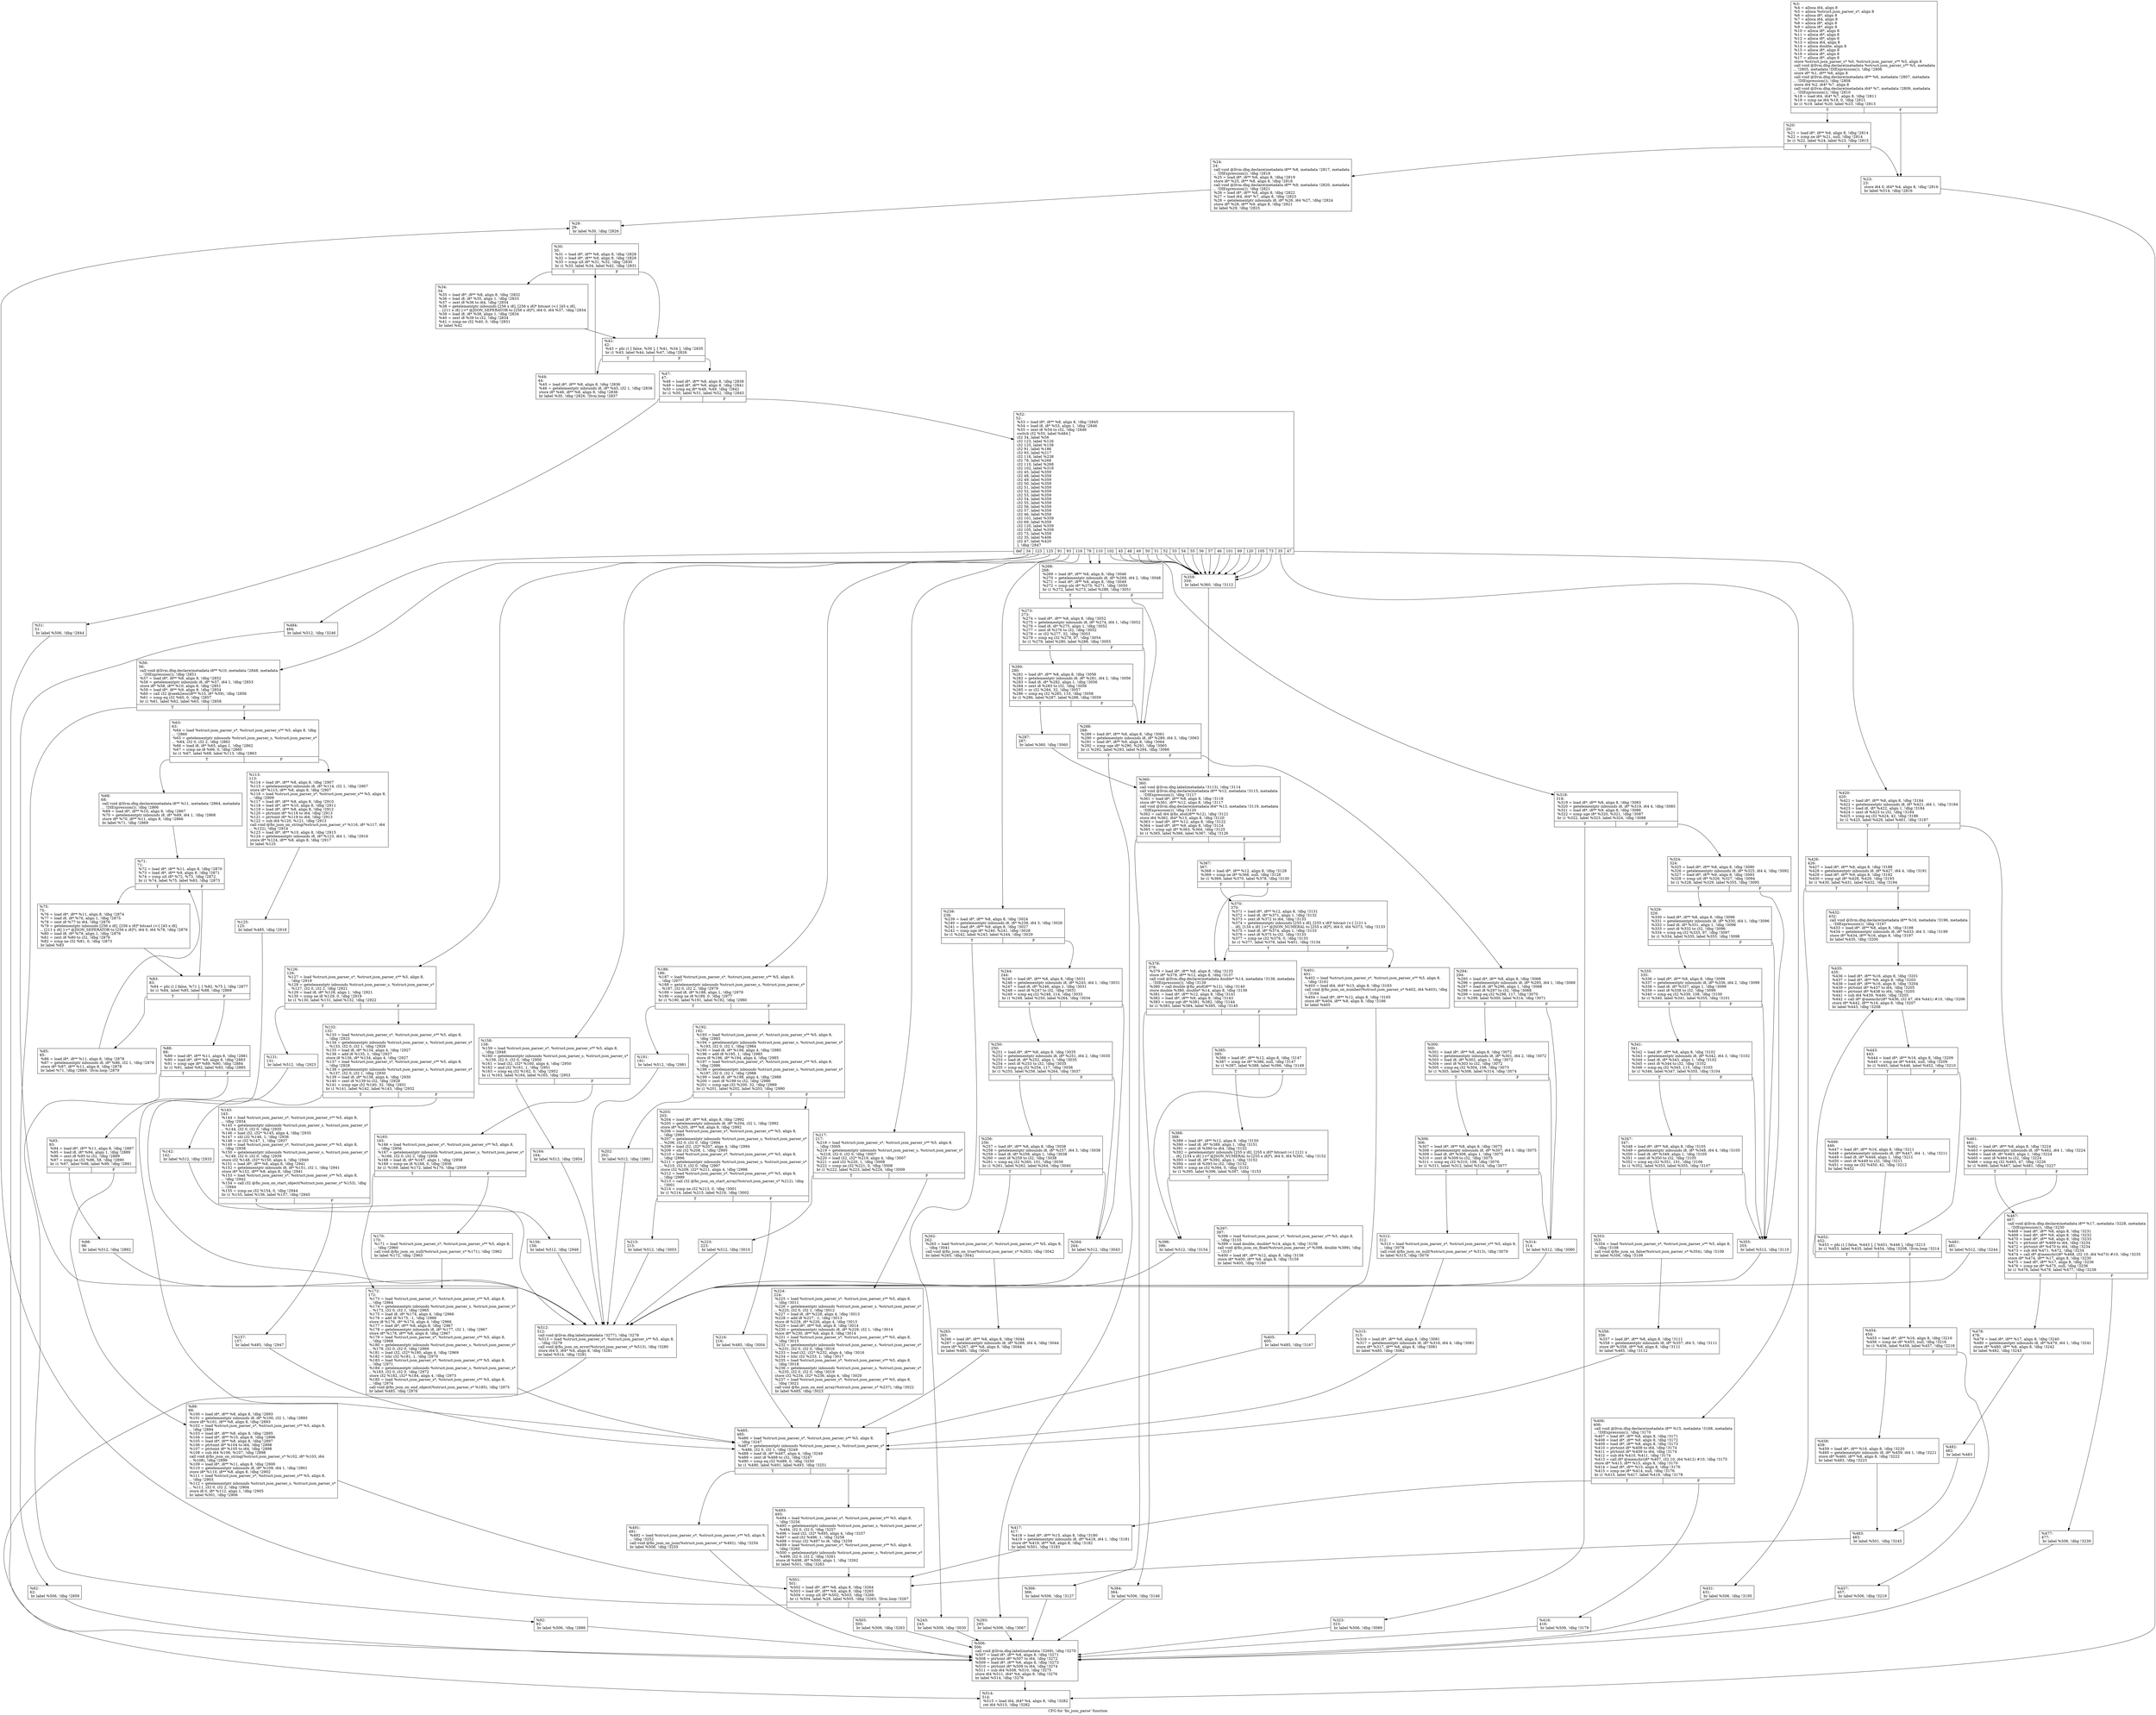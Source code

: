 digraph "CFG for 'fio_json_parse' function" {
	label="CFG for 'fio_json_parse' function";

	Node0x556851e966c0 [shape=record,label="{%3:\l  %4 = alloca i64, align 8\l  %5 = alloca %struct.json_parser_s*, align 8\l  %6 = alloca i8*, align 8\l  %7 = alloca i64, align 8\l  %8 = alloca i8*, align 8\l  %9 = alloca i8*, align 8\l  %10 = alloca i8*, align 8\l  %11 = alloca i8*, align 8\l  %12 = alloca i8*, align 8\l  %13 = alloca i64, align 8\l  %14 = alloca double, align 8\l  %15 = alloca i8*, align 8\l  %16 = alloca i8*, align 8\l  %17 = alloca i8*, align 8\l  store %struct.json_parser_s* %0, %struct.json_parser_s** %5, align 8\l  call void @llvm.dbg.declare(metadata %struct.json_parser_s** %5, metadata\l... !2805, metadata !DIExpression()), !dbg !2806\l  store i8* %1, i8** %6, align 8\l  call void @llvm.dbg.declare(metadata i8** %6, metadata !2807, metadata\l... !DIExpression()), !dbg !2808\l  store i64 %2, i64* %7, align 8\l  call void @llvm.dbg.declare(metadata i64* %7, metadata !2809, metadata\l... !DIExpression()), !dbg !2810\l  %18 = load i64, i64* %7, align 8, !dbg !2811\l  %19 = icmp ne i64 %18, 0, !dbg !2811\l  br i1 %19, label %20, label %23, !dbg !2813\l|{<s0>T|<s1>F}}"];
	Node0x556851e966c0:s0 -> Node0x556851e99060;
	Node0x556851e966c0:s1 -> Node0x556851e990b0;
	Node0x556851e99060 [shape=record,label="{%20:\l20:                                               \l  %21 = load i8*, i8** %6, align 8, !dbg !2814\l  %22 = icmp ne i8* %21, null, !dbg !2814\l  br i1 %22, label %24, label %23, !dbg !2815\l|{<s0>T|<s1>F}}"];
	Node0x556851e99060:s0 -> Node0x556851e99100;
	Node0x556851e99060:s1 -> Node0x556851e990b0;
	Node0x556851e990b0 [shape=record,label="{%23:\l23:                                               \l  store i64 0, i64* %4, align 8, !dbg !2816\l  br label %514, !dbg !2816\l}"];
	Node0x556851e990b0 -> Node0x556851e9b5e0;
	Node0x556851e99100 [shape=record,label="{%24:\l24:                                               \l  call void @llvm.dbg.declare(metadata i8** %8, metadata !2817, metadata\l... !DIExpression()), !dbg !2818\l  %25 = load i8*, i8** %6, align 8, !dbg !2819\l  store i8* %25, i8** %8, align 8, !dbg !2818\l  call void @llvm.dbg.declare(metadata i8** %9, metadata !2820, metadata\l... !DIExpression()), !dbg !2821\l  %26 = load i8*, i8** %8, align 8, !dbg !2822\l  %27 = load i64, i64* %7, align 8, !dbg !2823\l  %28 = getelementptr inbounds i8, i8* %26, i64 %27, !dbg !2824\l  store i8* %28, i8** %9, align 8, !dbg !2821\l  br label %29, !dbg !2825\l}"];
	Node0x556851e99100 -> Node0x556851e99150;
	Node0x556851e99150 [shape=record,label="{%29:\l29:                                               \l  br label %30, !dbg !2826\l}"];
	Node0x556851e99150 -> Node0x556851e991a0;
	Node0x556851e991a0 [shape=record,label="{%30:\l30:                                               \l  %31 = load i8*, i8** %8, align 8, !dbg !2828\l  %32 = load i8*, i8** %9, align 8, !dbg !2829\l  %33 = icmp ult i8* %31, %32, !dbg !2830\l  br i1 %33, label %34, label %42, !dbg !2831\l|{<s0>T|<s1>F}}"];
	Node0x556851e991a0:s0 -> Node0x556851e991f0;
	Node0x556851e991a0:s1 -> Node0x556851e99240;
	Node0x556851e991f0 [shape=record,label="{%34:\l34:                                               \l  %35 = load i8*, i8** %8, align 8, !dbg !2832\l  %36 = load i8, i8* %35, align 1, !dbg !2833\l  %37 = zext i8 %36 to i64, !dbg !2834\l  %38 = getelementptr inbounds [256 x i8], [256 x i8]* bitcast (\<\{ [45 x i8],\l... [211 x i8] \}\>* @JSON_SEPERATOR to [256 x i8]*), i64 0, i64 %37, !dbg !2834\l  %39 = load i8, i8* %38, align 1, !dbg !2834\l  %40 = zext i8 %39 to i32, !dbg !2834\l  %41 = icmp ne i32 %40, 0, !dbg !2831\l  br label %42\l}"];
	Node0x556851e991f0 -> Node0x556851e99240;
	Node0x556851e99240 [shape=record,label="{%42:\l42:                                               \l  %43 = phi i1 [ false, %30 ], [ %41, %34 ], !dbg !2835\l  br i1 %43, label %44, label %47, !dbg !2826\l|{<s0>T|<s1>F}}"];
	Node0x556851e99240:s0 -> Node0x556851e99290;
	Node0x556851e99240:s1 -> Node0x556851e992e0;
	Node0x556851e99290 [shape=record,label="{%44:\l44:                                               \l  %45 = load i8*, i8** %8, align 8, !dbg !2836\l  %46 = getelementptr inbounds i8, i8* %45, i32 1, !dbg !2836\l  store i8* %46, i8** %8, align 8, !dbg !2836\l  br label %30, !dbg !2826, !llvm.loop !2837\l}"];
	Node0x556851e99290 -> Node0x556851e991a0;
	Node0x556851e992e0 [shape=record,label="{%47:\l47:                                               \l  %48 = load i8*, i8** %8, align 8, !dbg !2839\l  %49 = load i8*, i8** %9, align 8, !dbg !2841\l  %50 = icmp eq i8* %48, %49, !dbg !2842\l  br i1 %50, label %51, label %52, !dbg !2843\l|{<s0>T|<s1>F}}"];
	Node0x556851e992e0:s0 -> Node0x556851e99330;
	Node0x556851e992e0:s1 -> Node0x556851e99380;
	Node0x556851e99330 [shape=record,label="{%51:\l51:                                               \l  br label %506, !dbg !2844\l}"];
	Node0x556851e99330 -> Node0x556851e9b540;
	Node0x556851e99380 [shape=record,label="{%52:\l52:                                               \l  %53 = load i8*, i8** %8, align 8, !dbg !2845\l  %54 = load i8, i8* %53, align 1, !dbg !2846\l  %55 = zext i8 %54 to i32, !dbg !2846\l  switch i32 %55, label %484 [\l    i32 34, label %56\l    i32 123, label %126\l    i32 125, label %158\l    i32 91, label %186\l    i32 93, label %217\l    i32 116, label %238\l    i32 78, label %268\l    i32 110, label %268\l    i32 102, label %318\l    i32 45, label %359\l    i32 48, label %359\l    i32 49, label %359\l    i32 50, label %359\l    i32 51, label %359\l    i32 52, label %359\l    i32 53, label %359\l    i32 54, label %359\l    i32 55, label %359\l    i32 56, label %359\l    i32 57, label %359\l    i32 46, label %359\l    i32 101, label %359\l    i32 69, label %359\l    i32 120, label %359\l    i32 105, label %359\l    i32 73, label %359\l    i32 35, label %406\l    i32 47, label %420\l  ], !dbg !2847\l|{<s0>def|<s1>34|<s2>123|<s3>125|<s4>91|<s5>93|<s6>116|<s7>78|<s8>110|<s9>102|<s10>45|<s11>48|<s12>49|<s13>50|<s14>51|<s15>52|<s16>53|<s17>54|<s18>55|<s19>56|<s20>57|<s21>46|<s22>101|<s23>69|<s24>120|<s25>105|<s26>73|<s27>35|<s28>47}}"];
	Node0x556851e99380:s0 -> Node0x556851e9b360;
	Node0x556851e99380:s1 -> Node0x556851e993d0;
	Node0x556851e99380:s2 -> Node0x556851e99880;
	Node0x556851e99380:s3 -> Node0x556851e99ab0;
	Node0x556851e99380:s4 -> Node0x556851e99c40;
	Node0x556851e99380:s5 -> Node0x556851e99e70;
	Node0x556851e99380:s6 -> Node0x556851e99f60;
	Node0x556851e99380:s7 -> Node0x556851e9a1e0;
	Node0x556851e99380:s8 -> Node0x556851e9a1e0;
	Node0x556851e99380:s9 -> Node0x556851e9a5a0;
	Node0x556851e99380:s10 -> Node0x556851e9a8c0;
	Node0x556851e99380:s11 -> Node0x556851e9a8c0;
	Node0x556851e99380:s12 -> Node0x556851e9a8c0;
	Node0x556851e99380:s13 -> Node0x556851e9a8c0;
	Node0x556851e99380:s14 -> Node0x556851e9a8c0;
	Node0x556851e99380:s15 -> Node0x556851e9a8c0;
	Node0x556851e99380:s16 -> Node0x556851e9a8c0;
	Node0x556851e99380:s17 -> Node0x556851e9a8c0;
	Node0x556851e99380:s18 -> Node0x556851e9a8c0;
	Node0x556851e99380:s19 -> Node0x556851e9a8c0;
	Node0x556851e99380:s20 -> Node0x556851e9a8c0;
	Node0x556851e99380:s21 -> Node0x556851e9a8c0;
	Node0x556851e99380:s22 -> Node0x556851e9a8c0;
	Node0x556851e99380:s23 -> Node0x556851e9a8c0;
	Node0x556851e99380:s24 -> Node0x556851e9a8c0;
	Node0x556851e99380:s25 -> Node0x556851e9a8c0;
	Node0x556851e99380:s26 -> Node0x556851e9a8c0;
	Node0x556851e99380:s27 -> Node0x556851e9acd0;
	Node0x556851e99380:s28 -> Node0x556851e9adc0;
	Node0x556851e993d0 [shape=record,label="{%56:\l56:                                               \l  call void @llvm.dbg.declare(metadata i8** %10, metadata !2848, metadata\l... !DIExpression()), !dbg !2851\l  %57 = load i8*, i8** %8, align 8, !dbg !2852\l  %58 = getelementptr inbounds i8, i8* %57, i64 1, !dbg !2853\l  store i8* %58, i8** %10, align 8, !dbg !2851\l  %59 = load i8*, i8** %9, align 8, !dbg !2854\l  %60 = call i32 @seek2eos(i8** %10, i8* %59), !dbg !2856\l  %61 = icmp eq i32 %60, 0, !dbg !2857\l  br i1 %61, label %62, label %63, !dbg !2858\l|{<s0>T|<s1>F}}"];
	Node0x556851e993d0:s0 -> Node0x556851e99420;
	Node0x556851e993d0:s1 -> Node0x556851e99470;
	Node0x556851e99420 [shape=record,label="{%62:\l62:                                               \l  br label %506, !dbg !2859\l}"];
	Node0x556851e99420 -> Node0x556851e9b540;
	Node0x556851e99470 [shape=record,label="{%63:\l63:                                               \l  %64 = load %struct.json_parser_s*, %struct.json_parser_s** %5, align 8, !dbg\l... !2860\l  %65 = getelementptr inbounds %struct.json_parser_s, %struct.json_parser_s*\l... %64, i32 0, i32 2, !dbg !2862\l  %66 = load i8, i8* %65, align 1, !dbg !2862\l  %67 = icmp ne i8 %66, 0, !dbg !2860\l  br i1 %67, label %68, label %113, !dbg !2863\l|{<s0>T|<s1>F}}"];
	Node0x556851e99470:s0 -> Node0x556851e994c0;
	Node0x556851e99470:s1 -> Node0x556851e997e0;
	Node0x556851e994c0 [shape=record,label="{%68:\l68:                                               \l  call void @llvm.dbg.declare(metadata i8** %11, metadata !2864, metadata\l... !DIExpression()), !dbg !2866\l  %69 = load i8*, i8** %10, align 8, !dbg !2867\l  %70 = getelementptr inbounds i8, i8* %69, i64 1, !dbg !2868\l  store i8* %70, i8** %11, align 8, !dbg !2866\l  br label %71, !dbg !2869\l}"];
	Node0x556851e994c0 -> Node0x556851e99510;
	Node0x556851e99510 [shape=record,label="{%71:\l71:                                               \l  %72 = load i8*, i8** %11, align 8, !dbg !2870\l  %73 = load i8*, i8** %9, align 8, !dbg !2871\l  %74 = icmp ult i8* %72, %73, !dbg !2872\l  br i1 %74, label %75, label %83, !dbg !2873\l|{<s0>T|<s1>F}}"];
	Node0x556851e99510:s0 -> Node0x556851e99560;
	Node0x556851e99510:s1 -> Node0x556851e995b0;
	Node0x556851e99560 [shape=record,label="{%75:\l75:                                               \l  %76 = load i8*, i8** %11, align 8, !dbg !2874\l  %77 = load i8, i8* %76, align 1, !dbg !2875\l  %78 = zext i8 %77 to i64, !dbg !2876\l  %79 = getelementptr inbounds [256 x i8], [256 x i8]* bitcast (\<\{ [45 x i8],\l... [211 x i8] \}\>* @JSON_SEPERATOR to [256 x i8]*), i64 0, i64 %78, !dbg !2876\l  %80 = load i8, i8* %79, align 1, !dbg !2876\l  %81 = zext i8 %80 to i32, !dbg !2876\l  %82 = icmp ne i32 %81, 0, !dbg !2873\l  br label %83\l}"];
	Node0x556851e99560 -> Node0x556851e995b0;
	Node0x556851e995b0 [shape=record,label="{%83:\l83:                                               \l  %84 = phi i1 [ false, %71 ], [ %82, %75 ], !dbg !2877\l  br i1 %84, label %85, label %88, !dbg !2869\l|{<s0>T|<s1>F}}"];
	Node0x556851e995b0:s0 -> Node0x556851e99600;
	Node0x556851e995b0:s1 -> Node0x556851e99650;
	Node0x556851e99600 [shape=record,label="{%85:\l85:                                               \l  %86 = load i8*, i8** %11, align 8, !dbg !2878\l  %87 = getelementptr inbounds i8, i8* %86, i32 1, !dbg !2878\l  store i8* %87, i8** %11, align 8, !dbg !2878\l  br label %71, !dbg !2869, !llvm.loop !2879\l}"];
	Node0x556851e99600 -> Node0x556851e99510;
	Node0x556851e99650 [shape=record,label="{%88:\l88:                                               \l  %89 = load i8*, i8** %11, align 8, !dbg !2881\l  %90 = load i8*, i8** %9, align 8, !dbg !2883\l  %91 = icmp uge i8* %89, %90, !dbg !2884\l  br i1 %91, label %92, label %93, !dbg !2885\l|{<s0>T|<s1>F}}"];
	Node0x556851e99650:s0 -> Node0x556851e996a0;
	Node0x556851e99650:s1 -> Node0x556851e996f0;
	Node0x556851e996a0 [shape=record,label="{%92:\l92:                                               \l  br label %506, !dbg !2886\l}"];
	Node0x556851e996a0 -> Node0x556851e9b540;
	Node0x556851e996f0 [shape=record,label="{%93:\l93:                                               \l  %94 = load i8*, i8** %11, align 8, !dbg !2887\l  %95 = load i8, i8* %94, align 1, !dbg !2889\l  %96 = zext i8 %95 to i32, !dbg !2889\l  %97 = icmp ne i32 %96, 58, !dbg !2890\l  br i1 %97, label %98, label %99, !dbg !2891\l|{<s0>T|<s1>F}}"];
	Node0x556851e996f0:s0 -> Node0x556851e99740;
	Node0x556851e996f0:s1 -> Node0x556851e99790;
	Node0x556851e99740 [shape=record,label="{%98:\l98:                                               \l  br label %512, !dbg !2892\l}"];
	Node0x556851e99740 -> Node0x556851e9b590;
	Node0x556851e99790 [shape=record,label="{%99:\l99:                                               \l  %100 = load i8*, i8** %8, align 8, !dbg !2893\l  %101 = getelementptr inbounds i8, i8* %100, i32 1, !dbg !2893\l  store i8* %101, i8** %8, align 8, !dbg !2893\l  %102 = load %struct.json_parser_s*, %struct.json_parser_s** %5, align 8,\l... !dbg !2894\l  %103 = load i8*, i8** %8, align 8, !dbg !2895\l  %104 = load i8*, i8** %10, align 8, !dbg !2896\l  %105 = load i8*, i8** %8, align 8, !dbg !2897\l  %106 = ptrtoint i8* %104 to i64, !dbg !2898\l  %107 = ptrtoint i8* %105 to i64, !dbg !2898\l  %108 = sub i64 %106, %107, !dbg !2898\l  call void @fio_json_on_string(%struct.json_parser_s* %102, i8* %103, i64\l... %108), !dbg !2899\l  %109 = load i8*, i8** %11, align 8, !dbg !2900\l  %110 = getelementptr inbounds i8, i8* %109, i64 1, !dbg !2901\l  store i8* %110, i8** %8, align 8, !dbg !2902\l  %111 = load %struct.json_parser_s*, %struct.json_parser_s** %5, align 8,\l... !dbg !2903\l  %112 = getelementptr inbounds %struct.json_parser_s, %struct.json_parser_s*\l... %111, i32 0, i32 2, !dbg !2904\l  store i8 0, i8* %112, align 1, !dbg !2905\l  br label %501, !dbg !2906\l}"];
	Node0x556851e99790 -> Node0x556851e9b4a0;
	Node0x556851e997e0 [shape=record,label="{%113:\l113:                                              \l  %114 = load i8*, i8** %8, align 8, !dbg !2907\l  %115 = getelementptr inbounds i8, i8* %114, i32 1, !dbg !2907\l  store i8* %115, i8** %8, align 8, !dbg !2907\l  %116 = load %struct.json_parser_s*, %struct.json_parser_s** %5, align 8,\l... !dbg !2909\l  %117 = load i8*, i8** %8, align 8, !dbg !2910\l  %118 = load i8*, i8** %10, align 8, !dbg !2911\l  %119 = load i8*, i8** %8, align 8, !dbg !2912\l  %120 = ptrtoint i8* %118 to i64, !dbg !2913\l  %121 = ptrtoint i8* %119 to i64, !dbg !2913\l  %122 = sub i64 %120, %121, !dbg !2913\l  call void @fio_json_on_string(%struct.json_parser_s* %116, i8* %117, i64\l... %122), !dbg !2914\l  %123 = load i8*, i8** %10, align 8, !dbg !2915\l  %124 = getelementptr inbounds i8, i8* %123, i64 1, !dbg !2916\l  store i8* %124, i8** %8, align 8, !dbg !2917\l  br label %125\l}"];
	Node0x556851e997e0 -> Node0x556851e99830;
	Node0x556851e99830 [shape=record,label="{%125:\l125:                                              \l  br label %485, !dbg !2918\l}"];
	Node0x556851e99830 -> Node0x556851e9b3b0;
	Node0x556851e99880 [shape=record,label="{%126:\l126:                                              \l  %127 = load %struct.json_parser_s*, %struct.json_parser_s** %5, align 8,\l... !dbg !2919\l  %128 = getelementptr inbounds %struct.json_parser_s, %struct.json_parser_s*\l... %127, i32 0, i32 2, !dbg !2921\l  %129 = load i8, i8* %128, align 1, !dbg !2921\l  %130 = icmp ne i8 %129, 0, !dbg !2919\l  br i1 %130, label %131, label %132, !dbg !2922\l|{<s0>T|<s1>F}}"];
	Node0x556851e99880:s0 -> Node0x556851e998d0;
	Node0x556851e99880:s1 -> Node0x556851e99920;
	Node0x556851e998d0 [shape=record,label="{%131:\l131:                                              \l  br label %512, !dbg !2923\l}"];
	Node0x556851e998d0 -> Node0x556851e9b590;
	Node0x556851e99920 [shape=record,label="{%132:\l132:                                              \l  %133 = load %struct.json_parser_s*, %struct.json_parser_s** %5, align 8,\l... !dbg !2925\l  %134 = getelementptr inbounds %struct.json_parser_s, %struct.json_parser_s*\l... %133, i32 0, i32 1, !dbg !2926\l  %135 = load i8, i8* %134, align 4, !dbg !2927\l  %136 = add i8 %135, 1, !dbg !2927\l  store i8 %136, i8* %134, align 4, !dbg !2927\l  %137 = load %struct.json_parser_s*, %struct.json_parser_s** %5, align 8,\l... !dbg !2928\l  %138 = getelementptr inbounds %struct.json_parser_s, %struct.json_parser_s*\l... %137, i32 0, i32 1, !dbg !2930\l  %139 = load i8, i8* %138, align 4, !dbg !2930\l  %140 = zext i8 %139 to i32, !dbg !2928\l  %141 = icmp sge i32 %140, 32, !dbg !2931\l  br i1 %141, label %142, label %143, !dbg !2932\l|{<s0>T|<s1>F}}"];
	Node0x556851e99920:s0 -> Node0x556851e99970;
	Node0x556851e99920:s1 -> Node0x556851e999c0;
	Node0x556851e99970 [shape=record,label="{%142:\l142:                                              \l  br label %512, !dbg !2933\l}"];
	Node0x556851e99970 -> Node0x556851e9b590;
	Node0x556851e999c0 [shape=record,label="{%143:\l143:                                              \l  %144 = load %struct.json_parser_s*, %struct.json_parser_s** %5, align 8,\l... !dbg !2934\l  %145 = getelementptr inbounds %struct.json_parser_s, %struct.json_parser_s*\l... %144, i32 0, i32 0, !dbg !2935\l  %146 = load i32, i32* %145, align 4, !dbg !2935\l  %147 = shl i32 %146, 1, !dbg !2936\l  %148 = or i32 %147, 1, !dbg !2937\l  %149 = load %struct.json_parser_s*, %struct.json_parser_s** %5, align 8,\l... !dbg !2938\l  %150 = getelementptr inbounds %struct.json_parser_s, %struct.json_parser_s*\l... %149, i32 0, i32 0, !dbg !2939\l  store i32 %148, i32* %150, align 4, !dbg !2940\l  %151 = load i8*, i8** %8, align 8, !dbg !2941\l  %152 = getelementptr inbounds i8, i8* %151, i32 1, !dbg !2941\l  store i8* %152, i8** %8, align 8, !dbg !2941\l  %153 = load %struct.json_parser_s*, %struct.json_parser_s** %5, align 8,\l... !dbg !2942\l  %154 = call i32 @fio_json_on_start_object(%struct.json_parser_s* %153), !dbg\l... !2944\l  %155 = icmp ne i32 %154, 0, !dbg !2944\l  br i1 %155, label %156, label %157, !dbg !2945\l|{<s0>T|<s1>F}}"];
	Node0x556851e999c0:s0 -> Node0x556851e99a10;
	Node0x556851e999c0:s1 -> Node0x556851e99a60;
	Node0x556851e99a10 [shape=record,label="{%156:\l156:                                              \l  br label %512, !dbg !2946\l}"];
	Node0x556851e99a10 -> Node0x556851e9b590;
	Node0x556851e99a60 [shape=record,label="{%157:\l157:                                              \l  br label %485, !dbg !2947\l}"];
	Node0x556851e99a60 -> Node0x556851e9b3b0;
	Node0x556851e99ab0 [shape=record,label="{%158:\l158:                                              \l  %159 = load %struct.json_parser_s*, %struct.json_parser_s** %5, align 8,\l... !dbg !2948\l  %160 = getelementptr inbounds %struct.json_parser_s, %struct.json_parser_s*\l... %159, i32 0, i32 0, !dbg !2950\l  %161 = load i32, i32* %160, align 4, !dbg !2950\l  %162 = and i32 %161, 1, !dbg !2951\l  %163 = icmp eq i32 %162, 0, !dbg !2952\l  br i1 %163, label %164, label %165, !dbg !2953\l|{<s0>T|<s1>F}}"];
	Node0x556851e99ab0:s0 -> Node0x556851e99b00;
	Node0x556851e99ab0:s1 -> Node0x556851e99b50;
	Node0x556851e99b00 [shape=record,label="{%164:\l164:                                              \l  br label %512, !dbg !2954\l}"];
	Node0x556851e99b00 -> Node0x556851e9b590;
	Node0x556851e99b50 [shape=record,label="{%165:\l165:                                              \l  %166 = load %struct.json_parser_s*, %struct.json_parser_s** %5, align 8,\l... !dbg !2956\l  %167 = getelementptr inbounds %struct.json_parser_s, %struct.json_parser_s*\l... %166, i32 0, i32 2, !dbg !2958\l  %168 = load i8, i8* %167, align 1, !dbg !2958\l  %169 = icmp ne i8 %168, 0, !dbg !2956\l  br i1 %169, label %172, label %170, !dbg !2959\l|{<s0>T|<s1>F}}"];
	Node0x556851e99b50:s0 -> Node0x556851e99bf0;
	Node0x556851e99b50:s1 -> Node0x556851e99ba0;
	Node0x556851e99ba0 [shape=record,label="{%170:\l170:                                              \l  %171 = load %struct.json_parser_s*, %struct.json_parser_s** %5, align 8,\l... !dbg !2960\l  call void @fio_json_on_null(%struct.json_parser_s* %171), !dbg !2962\l  br label %172, !dbg !2963\l}"];
	Node0x556851e99ba0 -> Node0x556851e99bf0;
	Node0x556851e99bf0 [shape=record,label="{%172:\l172:                                              \l  %173 = load %struct.json_parser_s*, %struct.json_parser_s** %5, align 8,\l... !dbg !2964\l  %174 = getelementptr inbounds %struct.json_parser_s, %struct.json_parser_s*\l... %173, i32 0, i32 1, !dbg !2965\l  %175 = load i8, i8* %174, align 4, !dbg !2966\l  %176 = add i8 %175, -1, !dbg !2966\l  store i8 %176, i8* %174, align 4, !dbg !2966\l  %177 = load i8*, i8** %8, align 8, !dbg !2967\l  %178 = getelementptr inbounds i8, i8* %177, i32 1, !dbg !2967\l  store i8* %178, i8** %8, align 8, !dbg !2967\l  %179 = load %struct.json_parser_s*, %struct.json_parser_s** %5, align 8,\l... !dbg !2968\l  %180 = getelementptr inbounds %struct.json_parser_s, %struct.json_parser_s*\l... %179, i32 0, i32 0, !dbg !2969\l  %181 = load i32, i32* %180, align 4, !dbg !2969\l  %182 = lshr i32 %181, 1, !dbg !2970\l  %183 = load %struct.json_parser_s*, %struct.json_parser_s** %5, align 8,\l... !dbg !2971\l  %184 = getelementptr inbounds %struct.json_parser_s, %struct.json_parser_s*\l... %183, i32 0, i32 0, !dbg !2972\l  store i32 %182, i32* %184, align 4, !dbg !2973\l  %185 = load %struct.json_parser_s*, %struct.json_parser_s** %5, align 8,\l... !dbg !2974\l  call void @fio_json_on_end_object(%struct.json_parser_s* %185), !dbg !2975\l  br label %485, !dbg !2976\l}"];
	Node0x556851e99bf0 -> Node0x556851e9b3b0;
	Node0x556851e99c40 [shape=record,label="{%186:\l186:                                              \l  %187 = load %struct.json_parser_s*, %struct.json_parser_s** %5, align 8,\l... !dbg !2977\l  %188 = getelementptr inbounds %struct.json_parser_s, %struct.json_parser_s*\l... %187, i32 0, i32 2, !dbg !2979\l  %189 = load i8, i8* %188, align 1, !dbg !2979\l  %190 = icmp ne i8 %189, 0, !dbg !2977\l  br i1 %190, label %191, label %192, !dbg !2980\l|{<s0>T|<s1>F}}"];
	Node0x556851e99c40:s0 -> Node0x556851e99c90;
	Node0x556851e99c40:s1 -> Node0x556851e99ce0;
	Node0x556851e99c90 [shape=record,label="{%191:\l191:                                              \l  br label %512, !dbg !2981\l}"];
	Node0x556851e99c90 -> Node0x556851e9b590;
	Node0x556851e99ce0 [shape=record,label="{%192:\l192:                                              \l  %193 = load %struct.json_parser_s*, %struct.json_parser_s** %5, align 8,\l... !dbg !2983\l  %194 = getelementptr inbounds %struct.json_parser_s, %struct.json_parser_s*\l... %193, i32 0, i32 1, !dbg !2984\l  %195 = load i8, i8* %194, align 4, !dbg !2985\l  %196 = add i8 %195, 1, !dbg !2985\l  store i8 %196, i8* %194, align 4, !dbg !2985\l  %197 = load %struct.json_parser_s*, %struct.json_parser_s** %5, align 8,\l... !dbg !2986\l  %198 = getelementptr inbounds %struct.json_parser_s, %struct.json_parser_s*\l... %197, i32 0, i32 1, !dbg !2988\l  %199 = load i8, i8* %198, align 4, !dbg !2988\l  %200 = zext i8 %199 to i32, !dbg !2986\l  %201 = icmp sge i32 %200, 32, !dbg !2989\l  br i1 %201, label %202, label %203, !dbg !2990\l|{<s0>T|<s1>F}}"];
	Node0x556851e99ce0:s0 -> Node0x556851e99d30;
	Node0x556851e99ce0:s1 -> Node0x556851e99d80;
	Node0x556851e99d30 [shape=record,label="{%202:\l202:                                              \l  br label %512, !dbg !2991\l}"];
	Node0x556851e99d30 -> Node0x556851e9b590;
	Node0x556851e99d80 [shape=record,label="{%203:\l203:                                              \l  %204 = load i8*, i8** %8, align 8, !dbg !2992\l  %205 = getelementptr inbounds i8, i8* %204, i32 1, !dbg !2992\l  store i8* %205, i8** %8, align 8, !dbg !2992\l  %206 = load %struct.json_parser_s*, %struct.json_parser_s** %5, align 8,\l... !dbg !2993\l  %207 = getelementptr inbounds %struct.json_parser_s, %struct.json_parser_s*\l... %206, i32 0, i32 0, !dbg !2994\l  %208 = load i32, i32* %207, align 4, !dbg !2994\l  %209 = shl i32 %208, 1, !dbg !2995\l  %210 = load %struct.json_parser_s*, %struct.json_parser_s** %5, align 8,\l... !dbg !2996\l  %211 = getelementptr inbounds %struct.json_parser_s, %struct.json_parser_s*\l... %210, i32 0, i32 0, !dbg !2997\l  store i32 %209, i32* %211, align 4, !dbg !2998\l  %212 = load %struct.json_parser_s*, %struct.json_parser_s** %5, align 8,\l... !dbg !2999\l  %213 = call i32 @fio_json_on_start_array(%struct.json_parser_s* %212), !dbg\l... !3001\l  %214 = icmp ne i32 %213, 0, !dbg !3001\l  br i1 %214, label %215, label %216, !dbg !3002\l|{<s0>T|<s1>F}}"];
	Node0x556851e99d80:s0 -> Node0x556851e99dd0;
	Node0x556851e99d80:s1 -> Node0x556851e99e20;
	Node0x556851e99dd0 [shape=record,label="{%215:\l215:                                              \l  br label %512, !dbg !3003\l}"];
	Node0x556851e99dd0 -> Node0x556851e9b590;
	Node0x556851e99e20 [shape=record,label="{%216:\l216:                                              \l  br label %485, !dbg !3004\l}"];
	Node0x556851e99e20 -> Node0x556851e9b3b0;
	Node0x556851e99e70 [shape=record,label="{%217:\l217:                                              \l  %218 = load %struct.json_parser_s*, %struct.json_parser_s** %5, align 8,\l... !dbg !3005\l  %219 = getelementptr inbounds %struct.json_parser_s, %struct.json_parser_s*\l... %218, i32 0, i32 0, !dbg !3007\l  %220 = load i32, i32* %219, align 4, !dbg !3007\l  %221 = and i32 %220, 1, !dbg !3008\l  %222 = icmp ne i32 %221, 0, !dbg !3008\l  br i1 %222, label %223, label %224, !dbg !3009\l|{<s0>T|<s1>F}}"];
	Node0x556851e99e70:s0 -> Node0x556851e99ec0;
	Node0x556851e99e70:s1 -> Node0x556851e99f10;
	Node0x556851e99ec0 [shape=record,label="{%223:\l223:                                              \l  br label %512, !dbg !3010\l}"];
	Node0x556851e99ec0 -> Node0x556851e9b590;
	Node0x556851e99f10 [shape=record,label="{%224:\l224:                                              \l  %225 = load %struct.json_parser_s*, %struct.json_parser_s** %5, align 8,\l... !dbg !3011\l  %226 = getelementptr inbounds %struct.json_parser_s, %struct.json_parser_s*\l... %225, i32 0, i32 1, !dbg !3012\l  %227 = load i8, i8* %226, align 4, !dbg !3013\l  %228 = add i8 %227, -1, !dbg !3013\l  store i8 %228, i8* %226, align 4, !dbg !3013\l  %229 = load i8*, i8** %8, align 8, !dbg !3014\l  %230 = getelementptr inbounds i8, i8* %229, i32 1, !dbg !3014\l  store i8* %230, i8** %8, align 8, !dbg !3014\l  %231 = load %struct.json_parser_s*, %struct.json_parser_s** %5, align 8,\l... !dbg !3015\l  %232 = getelementptr inbounds %struct.json_parser_s, %struct.json_parser_s*\l... %231, i32 0, i32 0, !dbg !3016\l  %233 = load i32, i32* %232, align 4, !dbg !3016\l  %234 = lshr i32 %233, 1, !dbg !3017\l  %235 = load %struct.json_parser_s*, %struct.json_parser_s** %5, align 8,\l... !dbg !3018\l  %236 = getelementptr inbounds %struct.json_parser_s, %struct.json_parser_s*\l... %235, i32 0, i32 0, !dbg !3019\l  store i32 %234, i32* %236, align 4, !dbg !3020\l  %237 = load %struct.json_parser_s*, %struct.json_parser_s** %5, align 8,\l... !dbg !3021\l  call void @fio_json_on_end_array(%struct.json_parser_s* %237), !dbg !3022\l  br label %485, !dbg !3023\l}"];
	Node0x556851e99f10 -> Node0x556851e9b3b0;
	Node0x556851e99f60 [shape=record,label="{%238:\l238:                                              \l  %239 = load i8*, i8** %8, align 8, !dbg !3024\l  %240 = getelementptr inbounds i8, i8* %239, i64 3, !dbg !3026\l  %241 = load i8*, i8** %9, align 8, !dbg !3027\l  %242 = icmp uge i8* %240, %241, !dbg !3028\l  br i1 %242, label %243, label %244, !dbg !3029\l|{<s0>T|<s1>F}}"];
	Node0x556851e99f60:s0 -> Node0x556851e99fb0;
	Node0x556851e99f60:s1 -> Node0x556851e9a000;
	Node0x556851e99fb0 [shape=record,label="{%243:\l243:                                              \l  br label %506, !dbg !3030\l}"];
	Node0x556851e99fb0 -> Node0x556851e9b540;
	Node0x556851e9a000 [shape=record,label="{%244:\l244:                                              \l  %245 = load i8*, i8** %8, align 8, !dbg !3031\l  %246 = getelementptr inbounds i8, i8* %245, i64 1, !dbg !3031\l  %247 = load i8, i8* %246, align 1, !dbg !3031\l  %248 = zext i8 %247 to i32, !dbg !3031\l  %249 = icmp eq i32 %248, 114, !dbg !3033\l  br i1 %249, label %250, label %264, !dbg !3034\l|{<s0>T|<s1>F}}"];
	Node0x556851e9a000:s0 -> Node0x556851e9a050;
	Node0x556851e9a000:s1 -> Node0x556851e9a140;
	Node0x556851e9a050 [shape=record,label="{%250:\l250:                                              \l  %251 = load i8*, i8** %8, align 8, !dbg !3035\l  %252 = getelementptr inbounds i8, i8* %251, i64 2, !dbg !3035\l  %253 = load i8, i8* %252, align 1, !dbg !3035\l  %254 = zext i8 %253 to i32, !dbg !3035\l  %255 = icmp eq i32 %254, 117, !dbg !3036\l  br i1 %255, label %256, label %264, !dbg !3037\l|{<s0>T|<s1>F}}"];
	Node0x556851e9a050:s0 -> Node0x556851e9a0a0;
	Node0x556851e9a050:s1 -> Node0x556851e9a140;
	Node0x556851e9a0a0 [shape=record,label="{%256:\l256:                                              \l  %257 = load i8*, i8** %8, align 8, !dbg !3038\l  %258 = getelementptr inbounds i8, i8* %257, i64 3, !dbg !3038\l  %259 = load i8, i8* %258, align 1, !dbg !3038\l  %260 = zext i8 %259 to i32, !dbg !3038\l  %261 = icmp eq i32 %260, 101, !dbg !3039\l  br i1 %261, label %262, label %264, !dbg !3040\l|{<s0>T|<s1>F}}"];
	Node0x556851e9a0a0:s0 -> Node0x556851e9a0f0;
	Node0x556851e9a0a0:s1 -> Node0x556851e9a140;
	Node0x556851e9a0f0 [shape=record,label="{%262:\l262:                                              \l  %263 = load %struct.json_parser_s*, %struct.json_parser_s** %5, align 8,\l... !dbg !3041\l  call void @fio_json_on_true(%struct.json_parser_s* %263), !dbg !3042\l  br label %265, !dbg !3042\l}"];
	Node0x556851e9a0f0 -> Node0x556851e9a190;
	Node0x556851e9a140 [shape=record,label="{%264:\l264:                                              \l  br label %512, !dbg !3043\l}"];
	Node0x556851e9a140 -> Node0x556851e9b590;
	Node0x556851e9a190 [shape=record,label="{%265:\l265:                                              \l  %266 = load i8*, i8** %8, align 8, !dbg !3044\l  %267 = getelementptr inbounds i8, i8* %266, i64 4, !dbg !3044\l  store i8* %267, i8** %8, align 8, !dbg !3044\l  br label %485, !dbg !3045\l}"];
	Node0x556851e9a190 -> Node0x556851e9b3b0;
	Node0x556851e9a1e0 [shape=record,label="{%268:\l268:                                              \l  %269 = load i8*, i8** %8, align 8, !dbg !3046\l  %270 = getelementptr inbounds i8, i8* %269, i64 2, !dbg !3048\l  %271 = load i8*, i8** %9, align 8, !dbg !3049\l  %272 = icmp ule i8* %270, %271, !dbg !3050\l  br i1 %272, label %273, label %288, !dbg !3051\l|{<s0>T|<s1>F}}"];
	Node0x556851e9a1e0:s0 -> Node0x556851e9a230;
	Node0x556851e9a1e0:s1 -> Node0x556851e9a320;
	Node0x556851e9a230 [shape=record,label="{%273:\l273:                                              \l  %274 = load i8*, i8** %8, align 8, !dbg !3052\l  %275 = getelementptr inbounds i8, i8* %274, i64 1, !dbg !3052\l  %276 = load i8, i8* %275, align 1, !dbg !3052\l  %277 = zext i8 %276 to i32, !dbg !3052\l  %278 = or i32 %277, 32, !dbg !3053\l  %279 = icmp eq i32 %278, 97, !dbg !3054\l  br i1 %279, label %280, label %288, !dbg !3055\l|{<s0>T|<s1>F}}"];
	Node0x556851e9a230:s0 -> Node0x556851e9a280;
	Node0x556851e9a230:s1 -> Node0x556851e9a320;
	Node0x556851e9a280 [shape=record,label="{%280:\l280:                                              \l  %281 = load i8*, i8** %8, align 8, !dbg !3056\l  %282 = getelementptr inbounds i8, i8* %281, i64 2, !dbg !3056\l  %283 = load i8, i8* %282, align 1, !dbg !3056\l  %284 = zext i8 %283 to i32, !dbg !3056\l  %285 = or i32 %284, 32, !dbg !3057\l  %286 = icmp eq i32 %285, 110, !dbg !3058\l  br i1 %286, label %287, label %288, !dbg !3059\l|{<s0>T|<s1>F}}"];
	Node0x556851e9a280:s0 -> Node0x556851e9a2d0;
	Node0x556851e9a280:s1 -> Node0x556851e9a320;
	Node0x556851e9a2d0 [shape=record,label="{%287:\l287:                                              \l  br label %360, !dbg !3060\l}"];
	Node0x556851e9a2d0 -> Node0x556851e9a910;
	Node0x556851e9a320 [shape=record,label="{%288:\l288:                                              \l  %289 = load i8*, i8** %8, align 8, !dbg !3061\l  %290 = getelementptr inbounds i8, i8* %289, i64 3, !dbg !3063\l  %291 = load i8*, i8** %9, align 8, !dbg !3064\l  %292 = icmp uge i8* %290, %291, !dbg !3065\l  br i1 %292, label %293, label %294, !dbg !3066\l|{<s0>T|<s1>F}}"];
	Node0x556851e9a320:s0 -> Node0x556851e9a370;
	Node0x556851e9a320:s1 -> Node0x556851e9a3c0;
	Node0x556851e9a370 [shape=record,label="{%293:\l293:                                              \l  br label %506, !dbg !3067\l}"];
	Node0x556851e9a370 -> Node0x556851e9b540;
	Node0x556851e9a3c0 [shape=record,label="{%294:\l294:                                              \l  %295 = load i8*, i8** %8, align 8, !dbg !3068\l  %296 = getelementptr inbounds i8, i8* %295, i64 1, !dbg !3068\l  %297 = load i8, i8* %296, align 1, !dbg !3068\l  %298 = zext i8 %297 to i32, !dbg !3068\l  %299 = icmp eq i32 %298, 117, !dbg !3070\l  br i1 %299, label %300, label %314, !dbg !3071\l|{<s0>T|<s1>F}}"];
	Node0x556851e9a3c0:s0 -> Node0x556851e9a410;
	Node0x556851e9a3c0:s1 -> Node0x556851e9a500;
	Node0x556851e9a410 [shape=record,label="{%300:\l300:                                              \l  %301 = load i8*, i8** %8, align 8, !dbg !3072\l  %302 = getelementptr inbounds i8, i8* %301, i64 2, !dbg !3072\l  %303 = load i8, i8* %302, align 1, !dbg !3072\l  %304 = zext i8 %303 to i32, !dbg !3072\l  %305 = icmp eq i32 %304, 108, !dbg !3073\l  br i1 %305, label %306, label %314, !dbg !3074\l|{<s0>T|<s1>F}}"];
	Node0x556851e9a410:s0 -> Node0x556851e9a460;
	Node0x556851e9a410:s1 -> Node0x556851e9a500;
	Node0x556851e9a460 [shape=record,label="{%306:\l306:                                              \l  %307 = load i8*, i8** %8, align 8, !dbg !3075\l  %308 = getelementptr inbounds i8, i8* %307, i64 3, !dbg !3075\l  %309 = load i8, i8* %308, align 1, !dbg !3075\l  %310 = zext i8 %309 to i32, !dbg !3075\l  %311 = icmp eq i32 %310, 108, !dbg !3076\l  br i1 %311, label %312, label %314, !dbg !3077\l|{<s0>T|<s1>F}}"];
	Node0x556851e9a460:s0 -> Node0x556851e9a4b0;
	Node0x556851e9a460:s1 -> Node0x556851e9a500;
	Node0x556851e9a4b0 [shape=record,label="{%312:\l312:                                              \l  %313 = load %struct.json_parser_s*, %struct.json_parser_s** %5, align 8,\l... !dbg !3078\l  call void @fio_json_on_null(%struct.json_parser_s* %313), !dbg !3079\l  br label %315, !dbg !3079\l}"];
	Node0x556851e9a4b0 -> Node0x556851e9a550;
	Node0x556851e9a500 [shape=record,label="{%314:\l314:                                              \l  br label %512, !dbg !3080\l}"];
	Node0x556851e9a500 -> Node0x556851e9b590;
	Node0x556851e9a550 [shape=record,label="{%315:\l315:                                              \l  %316 = load i8*, i8** %8, align 8, !dbg !3081\l  %317 = getelementptr inbounds i8, i8* %316, i64 4, !dbg !3081\l  store i8* %317, i8** %8, align 8, !dbg !3081\l  br label %485, !dbg !3082\l}"];
	Node0x556851e9a550 -> Node0x556851e9b3b0;
	Node0x556851e9a5a0 [shape=record,label="{%318:\l318:                                              \l  %319 = load i8*, i8** %8, align 8, !dbg !3083\l  %320 = getelementptr inbounds i8, i8* %319, i64 4, !dbg !3085\l  %321 = load i8*, i8** %9, align 8, !dbg !3086\l  %322 = icmp uge i8* %320, %321, !dbg !3087\l  br i1 %322, label %323, label %324, !dbg !3088\l|{<s0>T|<s1>F}}"];
	Node0x556851e9a5a0:s0 -> Node0x556851e9a5f0;
	Node0x556851e9a5a0:s1 -> Node0x556851e9a640;
	Node0x556851e9a5f0 [shape=record,label="{%323:\l323:                                              \l  br label %506, !dbg !3089\l}"];
	Node0x556851e9a5f0 -> Node0x556851e9b540;
	Node0x556851e9a640 [shape=record,label="{%324:\l324:                                              \l  %325 = load i8*, i8** %8, align 8, !dbg !3090\l  %326 = getelementptr inbounds i8, i8* %325, i64 4, !dbg !3092\l  %327 = load i8*, i8** %9, align 8, !dbg !3093\l  %328 = icmp ult i8* %326, %327, !dbg !3094\l  br i1 %328, label %329, label %355, !dbg !3095\l|{<s0>T|<s1>F}}"];
	Node0x556851e9a640:s0 -> Node0x556851e9a690;
	Node0x556851e9a640:s1 -> Node0x556851e9a820;
	Node0x556851e9a690 [shape=record,label="{%329:\l329:                                              \l  %330 = load i8*, i8** %8, align 8, !dbg !3096\l  %331 = getelementptr inbounds i8, i8* %330, i64 1, !dbg !3096\l  %332 = load i8, i8* %331, align 1, !dbg !3096\l  %333 = zext i8 %332 to i32, !dbg !3096\l  %334 = icmp eq i32 %333, 97, !dbg !3097\l  br i1 %334, label %335, label %355, !dbg !3098\l|{<s0>T|<s1>F}}"];
	Node0x556851e9a690:s0 -> Node0x556851e9a6e0;
	Node0x556851e9a690:s1 -> Node0x556851e9a820;
	Node0x556851e9a6e0 [shape=record,label="{%335:\l335:                                              \l  %336 = load i8*, i8** %8, align 8, !dbg !3099\l  %337 = getelementptr inbounds i8, i8* %336, i64 2, !dbg !3099\l  %338 = load i8, i8* %337, align 1, !dbg !3099\l  %339 = zext i8 %338 to i32, !dbg !3099\l  %340 = icmp eq i32 %339, 108, !dbg !3100\l  br i1 %340, label %341, label %355, !dbg !3101\l|{<s0>T|<s1>F}}"];
	Node0x556851e9a6e0:s0 -> Node0x556851e9a730;
	Node0x556851e9a6e0:s1 -> Node0x556851e9a820;
	Node0x556851e9a730 [shape=record,label="{%341:\l341:                                              \l  %342 = load i8*, i8** %8, align 8, !dbg !3102\l  %343 = getelementptr inbounds i8, i8* %342, i64 3, !dbg !3102\l  %344 = load i8, i8* %343, align 1, !dbg !3102\l  %345 = zext i8 %344 to i32, !dbg !3102\l  %346 = icmp eq i32 %345, 115, !dbg !3103\l  br i1 %346, label %347, label %355, !dbg !3104\l|{<s0>T|<s1>F}}"];
	Node0x556851e9a730:s0 -> Node0x556851e9a780;
	Node0x556851e9a730:s1 -> Node0x556851e9a820;
	Node0x556851e9a780 [shape=record,label="{%347:\l347:                                              \l  %348 = load i8*, i8** %8, align 8, !dbg !3105\l  %349 = getelementptr inbounds i8, i8* %348, i64 4, !dbg !3105\l  %350 = load i8, i8* %349, align 1, !dbg !3105\l  %351 = zext i8 %350 to i32, !dbg !3105\l  %352 = icmp eq i32 %351, 101, !dbg !3106\l  br i1 %352, label %353, label %355, !dbg !3107\l|{<s0>T|<s1>F}}"];
	Node0x556851e9a780:s0 -> Node0x556851e9a7d0;
	Node0x556851e9a780:s1 -> Node0x556851e9a820;
	Node0x556851e9a7d0 [shape=record,label="{%353:\l353:                                              \l  %354 = load %struct.json_parser_s*, %struct.json_parser_s** %5, align 8,\l... !dbg !3108\l  call void @fio_json_on_false(%struct.json_parser_s* %354), !dbg !3109\l  br label %356, !dbg !3109\l}"];
	Node0x556851e9a7d0 -> Node0x556851e9a870;
	Node0x556851e9a820 [shape=record,label="{%355:\l355:                                              \l  br label %512, !dbg !3110\l}"];
	Node0x556851e9a820 -> Node0x556851e9b590;
	Node0x556851e9a870 [shape=record,label="{%356:\l356:                                              \l  %357 = load i8*, i8** %8, align 8, !dbg !3111\l  %358 = getelementptr inbounds i8, i8* %357, i64 5, !dbg !3111\l  store i8* %358, i8** %8, align 8, !dbg !3111\l  br label %485, !dbg !3112\l}"];
	Node0x556851e9a870 -> Node0x556851e9b3b0;
	Node0x556851e9a8c0 [shape=record,label="{%359:\l359:                                              \l  br label %360, !dbg !3112\l}"];
	Node0x556851e9a8c0 -> Node0x556851e9a910;
	Node0x556851e9a910 [shape=record,label="{%360:\l360:                                              \l  call void @llvm.dbg.label(metadata !3113), !dbg !3114\l  call void @llvm.dbg.declare(metadata i8** %12, metadata !3115, metadata\l... !DIExpression()), !dbg !3117\l  %361 = load i8*, i8** %8, align 8, !dbg !3118\l  store i8* %361, i8** %12, align 8, !dbg !3117\l  call void @llvm.dbg.declare(metadata i64* %13, metadata !3119, metadata\l... !DIExpression()), !dbg !3120\l  %362 = call i64 @fio_atol(i8** %12), !dbg !3121\l  store i64 %362, i64* %13, align 8, !dbg !3120\l  %363 = load i8*, i8** %12, align 8, !dbg !3122\l  %364 = load i8*, i8** %9, align 8, !dbg !3124\l  %365 = icmp ugt i8* %363, %364, !dbg !3125\l  br i1 %365, label %366, label %367, !dbg !3126\l|{<s0>T|<s1>F}}"];
	Node0x556851e9a910:s0 -> Node0x556851e9a960;
	Node0x556851e9a910:s1 -> Node0x556851e9a9b0;
	Node0x556851e9a960 [shape=record,label="{%366:\l366:                                              \l  br label %506, !dbg !3127\l}"];
	Node0x556851e9a960 -> Node0x556851e9b540;
	Node0x556851e9a9b0 [shape=record,label="{%367:\l367:                                              \l  %368 = load i8*, i8** %12, align 8, !dbg !3128\l  %369 = icmp ne i8* %368, null, !dbg !3128\l  br i1 %369, label %370, label %378, !dbg !3130\l|{<s0>T|<s1>F}}"];
	Node0x556851e9a9b0:s0 -> Node0x556851e9aa00;
	Node0x556851e9a9b0:s1 -> Node0x556851e9aa50;
	Node0x556851e9aa00 [shape=record,label="{%370:\l370:                                              \l  %371 = load i8*, i8** %12, align 8, !dbg !3131\l  %372 = load i8, i8* %371, align 1, !dbg !3132\l  %373 = zext i8 %372 to i64, !dbg !3133\l  %374 = getelementptr inbounds [255 x i8], [255 x i8]* bitcast (\<\{ [121 x\l... i8], [134 x i8] \}\>* @JSON_NUMERAL to [255 x i8]*), i64 0, i64 %373, !dbg !3133\l  %375 = load i8, i8* %374, align 1, !dbg !3133\l  %376 = zext i8 %375 to i32, !dbg !3133\l  %377 = icmp ne i32 %376, 0, !dbg !3133\l  br i1 %377, label %378, label %401, !dbg !3134\l|{<s0>T|<s1>F}}"];
	Node0x556851e9aa00:s0 -> Node0x556851e9aa50;
	Node0x556851e9aa00:s1 -> Node0x556851e9ac30;
	Node0x556851e9aa50 [shape=record,label="{%378:\l378:                                              \l  %379 = load i8*, i8** %8, align 8, !dbg !3135\l  store i8* %379, i8** %12, align 8, !dbg !3137\l  call void @llvm.dbg.declare(metadata double* %14, metadata !3138, metadata\l... !DIExpression()), !dbg !3139\l  %380 = call double @fio_atof(i8** %12), !dbg !3140\l  store double %380, double* %14, align 8, !dbg !3139\l  %381 = load i8*, i8** %12, align 8, !dbg !3141\l  %382 = load i8*, i8** %9, align 8, !dbg !3143\l  %383 = icmp ugt i8* %381, %382, !dbg !3144\l  br i1 %383, label %384, label %385, !dbg !3145\l|{<s0>T|<s1>F}}"];
	Node0x556851e9aa50:s0 -> Node0x556851e9aaa0;
	Node0x556851e9aa50:s1 -> Node0x556851e9aaf0;
	Node0x556851e9aaa0 [shape=record,label="{%384:\l384:                                              \l  br label %506, !dbg !3146\l}"];
	Node0x556851e9aaa0 -> Node0x556851e9b540;
	Node0x556851e9aaf0 [shape=record,label="{%385:\l385:                                              \l  %386 = load i8*, i8** %12, align 8, !dbg !3147\l  %387 = icmp ne i8* %386, null, !dbg !3147\l  br i1 %387, label %388, label %396, !dbg !3149\l|{<s0>T|<s1>F}}"];
	Node0x556851e9aaf0:s0 -> Node0x556851e9ab40;
	Node0x556851e9aaf0:s1 -> Node0x556851e9ab90;
	Node0x556851e9ab40 [shape=record,label="{%388:\l388:                                              \l  %389 = load i8*, i8** %12, align 8, !dbg !3150\l  %390 = load i8, i8* %389, align 1, !dbg !3151\l  %391 = zext i8 %390 to i64, !dbg !3152\l  %392 = getelementptr inbounds [255 x i8], [255 x i8]* bitcast (\<\{ [121 x\l... i8], [134 x i8] \}\>* @JSON_NUMERAL to [255 x i8]*), i64 0, i64 %391, !dbg !3152\l  %393 = load i8, i8* %392, align 1, !dbg !3152\l  %394 = zext i8 %393 to i32, !dbg !3152\l  %395 = icmp ne i32 %394, 0, !dbg !3152\l  br i1 %395, label %396, label %397, !dbg !3153\l|{<s0>T|<s1>F}}"];
	Node0x556851e9ab40:s0 -> Node0x556851e9ab90;
	Node0x556851e9ab40:s1 -> Node0x556851e9abe0;
	Node0x556851e9ab90 [shape=record,label="{%396:\l396:                                              \l  br label %512, !dbg !3154\l}"];
	Node0x556851e9ab90 -> Node0x556851e9b590;
	Node0x556851e9abe0 [shape=record,label="{%397:\l397:                                              \l  %398 = load %struct.json_parser_s*, %struct.json_parser_s** %5, align 8,\l... !dbg !3155\l  %399 = load double, double* %14, align 8, !dbg !3156\l  call void @fio_json_on_float(%struct.json_parser_s* %398, double %399), !dbg\l... !3157\l  %400 = load i8*, i8** %12, align 8, !dbg !3158\l  store i8* %400, i8** %8, align 8, !dbg !3159\l  br label %405, !dbg !3160\l}"];
	Node0x556851e9abe0 -> Node0x556851e9ac80;
	Node0x556851e9ac30 [shape=record,label="{%401:\l401:                                              \l  %402 = load %struct.json_parser_s*, %struct.json_parser_s** %5, align 8,\l... !dbg !3161\l  %403 = load i64, i64* %13, align 8, !dbg !3163\l  call void @fio_json_on_number(%struct.json_parser_s* %402, i64 %403), !dbg\l... !3164\l  %404 = load i8*, i8** %12, align 8, !dbg !3165\l  store i8* %404, i8** %8, align 8, !dbg !3166\l  br label %405\l}"];
	Node0x556851e9ac30 -> Node0x556851e9ac80;
	Node0x556851e9ac80 [shape=record,label="{%405:\l405:                                              \l  br label %485, !dbg !3167\l}"];
	Node0x556851e9ac80 -> Node0x556851e9b3b0;
	Node0x556851e9acd0 [shape=record,label="{%406:\l406:                                              \l  call void @llvm.dbg.declare(metadata i8** %15, metadata !3168, metadata\l... !DIExpression()), !dbg !3170\l  %407 = load i8*, i8** %8, align 8, !dbg !3171\l  %408 = load i8*, i8** %9, align 8, !dbg !3172\l  %409 = load i8*, i8** %8, align 8, !dbg !3173\l  %410 = ptrtoint i8* %408 to i64, !dbg !3174\l  %411 = ptrtoint i8* %409 to i64, !dbg !3174\l  %412 = sub i64 %410, %411, !dbg !3174\l  %413 = call i8* @memchr(i8* %407, i32 10, i64 %412) #10, !dbg !3175\l  store i8* %413, i8** %15, align 8, !dbg !3170\l  %414 = load i8*, i8** %15, align 8, !dbg !3176\l  %415 = icmp ne i8* %414, null, !dbg !3176\l  br i1 %415, label %417, label %416, !dbg !3178\l|{<s0>T|<s1>F}}"];
	Node0x556851e9acd0:s0 -> Node0x556851e9ad70;
	Node0x556851e9acd0:s1 -> Node0x556851e9ad20;
	Node0x556851e9ad20 [shape=record,label="{%416:\l416:                                              \l  br label %506, !dbg !3179\l}"];
	Node0x556851e9ad20 -> Node0x556851e9b540;
	Node0x556851e9ad70 [shape=record,label="{%417:\l417:                                              \l  %418 = load i8*, i8** %15, align 8, !dbg !3180\l  %419 = getelementptr inbounds i8, i8* %418, i64 1, !dbg !3181\l  store i8* %419, i8** %8, align 8, !dbg !3182\l  br label %501, !dbg !3183\l}"];
	Node0x556851e9ad70 -> Node0x556851e9b4a0;
	Node0x556851e9adc0 [shape=record,label="{%420:\l420:                                              \l  %421 = load i8*, i8** %8, align 8, !dbg !3184\l  %422 = getelementptr inbounds i8, i8* %421, i64 1, !dbg !3184\l  %423 = load i8, i8* %422, align 1, !dbg !3184\l  %424 = zext i8 %423 to i32, !dbg !3184\l  %425 = icmp eq i32 %424, 42, !dbg !3186\l  br i1 %425, label %426, label %461, !dbg !3187\l|{<s0>T|<s1>F}}"];
	Node0x556851e9adc0:s0 -> Node0x556851e9ae10;
	Node0x556851e9adc0:s1 -> Node0x556851e9b130;
	Node0x556851e9ae10 [shape=record,label="{%426:\l426:                                              \l  %427 = load i8*, i8** %8, align 8, !dbg !3188\l  %428 = getelementptr inbounds i8, i8* %427, i64 4, !dbg !3191\l  %429 = load i8*, i8** %9, align 8, !dbg !3192\l  %430 = icmp ugt i8* %428, %429, !dbg !3193\l  br i1 %430, label %431, label %432, !dbg !3194\l|{<s0>T|<s1>F}}"];
	Node0x556851e9ae10:s0 -> Node0x556851e9ae60;
	Node0x556851e9ae10:s1 -> Node0x556851e9aeb0;
	Node0x556851e9ae60 [shape=record,label="{%431:\l431:                                              \l  br label %506, !dbg !3195\l}"];
	Node0x556851e9ae60 -> Node0x556851e9b540;
	Node0x556851e9aeb0 [shape=record,label="{%432:\l432:                                              \l  call void @llvm.dbg.declare(metadata i8** %16, metadata !3196, metadata\l... !DIExpression()), !dbg !3197\l  %433 = load i8*, i8** %8, align 8, !dbg !3198\l  %434 = getelementptr inbounds i8, i8* %433, i64 3, !dbg !3199\l  store i8* %434, i8** %16, align 8, !dbg !3197\l  br label %435, !dbg !3200\l}"];
	Node0x556851e9aeb0 -> Node0x556851e9af00;
	Node0x556851e9af00 [shape=record,label="{%435:\l435:                                              \l  %436 = load i8*, i8** %16, align 8, !dbg !3201\l  %437 = load i8*, i8** %9, align 8, !dbg !3203\l  %438 = load i8*, i8** %16, align 8, !dbg !3204\l  %439 = ptrtoint i8* %437 to i64, !dbg !3205\l  %440 = ptrtoint i8* %438 to i64, !dbg !3205\l  %441 = sub i64 %439, %440, !dbg !3205\l  %442 = call i8* @memchr(i8* %436, i32 47, i64 %441) #10, !dbg !3206\l  store i8* %442, i8** %16, align 8, !dbg !3207\l  br label %443, !dbg !3208\l}"];
	Node0x556851e9af00 -> Node0x556851e9af50;
	Node0x556851e9af50 [shape=record,label="{%443:\l443:                                              \l  %444 = load i8*, i8** %16, align 8, !dbg !3209\l  %445 = icmp ne i8* %444, null, !dbg !3209\l  br i1 %445, label %446, label %452, !dbg !3210\l|{<s0>T|<s1>F}}"];
	Node0x556851e9af50:s0 -> Node0x556851e9afa0;
	Node0x556851e9af50:s1 -> Node0x556851e9aff0;
	Node0x556851e9afa0 [shape=record,label="{%446:\l446:                                              \l  %447 = load i8*, i8** %16, align 8, !dbg !3211\l  %448 = getelementptr inbounds i8, i8* %447, i64 -1, !dbg !3211\l  %449 = load i8, i8* %448, align 1, !dbg !3211\l  %450 = zext i8 %449 to i32, !dbg !3211\l  %451 = icmp ne i32 %450, 42, !dbg !3212\l  br label %452\l}"];
	Node0x556851e9afa0 -> Node0x556851e9aff0;
	Node0x556851e9aff0 [shape=record,label="{%452:\l452:                                              \l  %453 = phi i1 [ false, %443 ], [ %451, %446 ], !dbg !3213\l  br i1 %453, label %435, label %454, !dbg !3208, !llvm.loop !3214\l|{<s0>T|<s1>F}}"];
	Node0x556851e9aff0:s0 -> Node0x556851e9af00;
	Node0x556851e9aff0:s1 -> Node0x556851e9b040;
	Node0x556851e9b040 [shape=record,label="{%454:\l454:                                              \l  %455 = load i8*, i8** %16, align 8, !dbg !3216\l  %456 = icmp ne i8* %455, null, !dbg !3216\l  br i1 %456, label %458, label %457, !dbg !3218\l|{<s0>T|<s1>F}}"];
	Node0x556851e9b040:s0 -> Node0x556851e9b0e0;
	Node0x556851e9b040:s1 -> Node0x556851e9b090;
	Node0x556851e9b090 [shape=record,label="{%457:\l457:                                              \l  br label %506, !dbg !3219\l}"];
	Node0x556851e9b090 -> Node0x556851e9b540;
	Node0x556851e9b0e0 [shape=record,label="{%458:\l458:                                              \l  %459 = load i8*, i8** %16, align 8, !dbg !3220\l  %460 = getelementptr inbounds i8, i8* %459, i64 1, !dbg !3221\l  store i8* %460, i8** %8, align 8, !dbg !3222\l  br label %483, !dbg !3223\l}"];
	Node0x556851e9b0e0 -> Node0x556851e9b310;
	Node0x556851e9b130 [shape=record,label="{%461:\l461:                                              \l  %462 = load i8*, i8** %8, align 8, !dbg !3224\l  %463 = getelementptr inbounds i8, i8* %462, i64 1, !dbg !3224\l  %464 = load i8, i8* %463, align 1, !dbg !3224\l  %465 = zext i8 %464 to i32, !dbg !3224\l  %466 = icmp eq i32 %465, 47, !dbg !3226\l  br i1 %466, label %467, label %481, !dbg !3227\l|{<s0>T|<s1>F}}"];
	Node0x556851e9b130:s0 -> Node0x556851e9b180;
	Node0x556851e9b130:s1 -> Node0x556851e9b270;
	Node0x556851e9b180 [shape=record,label="{%467:\l467:                                              \l  call void @llvm.dbg.declare(metadata i8** %17, metadata !3228, metadata\l... !DIExpression()), !dbg !3230\l  %468 = load i8*, i8** %8, align 8, !dbg !3231\l  %469 = load i8*, i8** %9, align 8, !dbg !3232\l  %470 = load i8*, i8** %8, align 8, !dbg !3233\l  %471 = ptrtoint i8* %469 to i64, !dbg !3234\l  %472 = ptrtoint i8* %470 to i64, !dbg !3234\l  %473 = sub i64 %471, %472, !dbg !3234\l  %474 = call i8* @memchr(i8* %468, i32 10, i64 %473) #10, !dbg !3235\l  store i8* %474, i8** %17, align 8, !dbg !3230\l  %475 = load i8*, i8** %17, align 8, !dbg !3236\l  %476 = icmp ne i8* %475, null, !dbg !3236\l  br i1 %476, label %478, label %477, !dbg !3238\l|{<s0>T|<s1>F}}"];
	Node0x556851e9b180:s0 -> Node0x556851e9b220;
	Node0x556851e9b180:s1 -> Node0x556851e9b1d0;
	Node0x556851e9b1d0 [shape=record,label="{%477:\l477:                                              \l  br label %506, !dbg !3239\l}"];
	Node0x556851e9b1d0 -> Node0x556851e9b540;
	Node0x556851e9b220 [shape=record,label="{%478:\l478:                                              \l  %479 = load i8*, i8** %17, align 8, !dbg !3240\l  %480 = getelementptr inbounds i8, i8* %479, i64 1, !dbg !3241\l  store i8* %480, i8** %8, align 8, !dbg !3242\l  br label %482, !dbg !3243\l}"];
	Node0x556851e9b220 -> Node0x556851e9b2c0;
	Node0x556851e9b270 [shape=record,label="{%481:\l481:                                              \l  br label %512, !dbg !3244\l}"];
	Node0x556851e9b270 -> Node0x556851e9b590;
	Node0x556851e9b2c0 [shape=record,label="{%482:\l482:                                              \l  br label %483\l}"];
	Node0x556851e9b2c0 -> Node0x556851e9b310;
	Node0x556851e9b310 [shape=record,label="{%483:\l483:                                              \l  br label %501, !dbg !3245\l}"];
	Node0x556851e9b310 -> Node0x556851e9b4a0;
	Node0x556851e9b360 [shape=record,label="{%484:\l484:                                              \l  br label %512, !dbg !3246\l}"];
	Node0x556851e9b360 -> Node0x556851e9b590;
	Node0x556851e9b3b0 [shape=record,label="{%485:\l485:                                              \l  %486 = load %struct.json_parser_s*, %struct.json_parser_s** %5, align 8,\l... !dbg !3247\l  %487 = getelementptr inbounds %struct.json_parser_s, %struct.json_parser_s*\l... %486, i32 0, i32 1, !dbg !3249\l  %488 = load i8, i8* %487, align 4, !dbg !3249\l  %489 = zext i8 %488 to i32, !dbg !3247\l  %490 = icmp eq i32 %489, 0, !dbg !3250\l  br i1 %490, label %491, label %493, !dbg !3251\l|{<s0>T|<s1>F}}"];
	Node0x556851e9b3b0:s0 -> Node0x556851e9b400;
	Node0x556851e9b3b0:s1 -> Node0x556851e9b450;
	Node0x556851e9b400 [shape=record,label="{%491:\l491:                                              \l  %492 = load %struct.json_parser_s*, %struct.json_parser_s** %5, align 8,\l... !dbg !3252\l  call void @fio_json_on_json(%struct.json_parser_s* %492), !dbg !3254\l  br label %506, !dbg !3255\l}"];
	Node0x556851e9b400 -> Node0x556851e9b540;
	Node0x556851e9b450 [shape=record,label="{%493:\l493:                                              \l  %494 = load %struct.json_parser_s*, %struct.json_parser_s** %5, align 8,\l... !dbg !3256\l  %495 = getelementptr inbounds %struct.json_parser_s, %struct.json_parser_s*\l... %494, i32 0, i32 0, !dbg !3257\l  %496 = load i32, i32* %495, align 4, !dbg !3257\l  %497 = and i32 %496, 1, !dbg !3258\l  %498 = trunc i32 %497 to i8, !dbg !3259\l  %499 = load %struct.json_parser_s*, %struct.json_parser_s** %5, align 8,\l... !dbg !3260\l  %500 = getelementptr inbounds %struct.json_parser_s, %struct.json_parser_s*\l... %499, i32 0, i32 2, !dbg !3261\l  store i8 %498, i8* %500, align 1, !dbg !3262\l  br label %501, !dbg !3263\l}"];
	Node0x556851e9b450 -> Node0x556851e9b4a0;
	Node0x556851e9b4a0 [shape=record,label="{%501:\l501:                                              \l  %502 = load i8*, i8** %8, align 8, !dbg !3264\l  %503 = load i8*, i8** %9, align 8, !dbg !3265\l  %504 = icmp ult i8* %502, %503, !dbg !3266\l  br i1 %504, label %29, label %505, !dbg !3263, !llvm.loop !3267\l|{<s0>T|<s1>F}}"];
	Node0x556851e9b4a0:s0 -> Node0x556851e99150;
	Node0x556851e9b4a0:s1 -> Node0x556851e9b4f0;
	Node0x556851e9b4f0 [shape=record,label="{%505:\l505:                                              \l  br label %506, !dbg !3263\l}"];
	Node0x556851e9b4f0 -> Node0x556851e9b540;
	Node0x556851e9b540 [shape=record,label="{%506:\l506:                                              \l  call void @llvm.dbg.label(metadata !3269), !dbg !3270\l  %507 = load i8*, i8** %8, align 8, !dbg !3271\l  %508 = ptrtoint i8* %507 to i64, !dbg !3272\l  %509 = load i8*, i8** %6, align 8, !dbg !3273\l  %510 = ptrtoint i8* %509 to i64, !dbg !3274\l  %511 = sub i64 %508, %510, !dbg !3275\l  store i64 %511, i64* %4, align 8, !dbg !3276\l  br label %514, !dbg !3276\l}"];
	Node0x556851e9b540 -> Node0x556851e9b5e0;
	Node0x556851e9b590 [shape=record,label="{%512:\l512:                                              \l  call void @llvm.dbg.label(metadata !3277), !dbg !3278\l  %513 = load %struct.json_parser_s*, %struct.json_parser_s** %5, align 8,\l... !dbg !3279\l  call void @fio_json_on_error(%struct.json_parser_s* %513), !dbg !3280\l  store i64 0, i64* %4, align 8, !dbg !3281\l  br label %514, !dbg !3281\l}"];
	Node0x556851e9b590 -> Node0x556851e9b5e0;
	Node0x556851e9b5e0 [shape=record,label="{%514:\l514:                                              \l  %515 = load i64, i64* %4, align 8, !dbg !3282\l  ret i64 %515, !dbg !3282\l}"];
}
